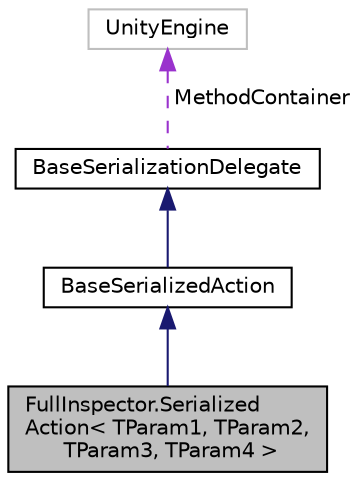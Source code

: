 digraph "FullInspector.SerializedAction&lt; TParam1, TParam2, TParam3, TParam4 &gt;"
{
  edge [fontname="Helvetica",fontsize="10",labelfontname="Helvetica",labelfontsize="10"];
  node [fontname="Helvetica",fontsize="10",shape=record];
  Node1 [label="FullInspector.Serialized\lAction\< TParam1, TParam2,\l TParam3, TParam4 \>",height=0.2,width=0.4,color="black", fillcolor="grey75", style="filled" fontcolor="black"];
  Node2 -> Node1 [dir="back",color="midnightblue",fontsize="10",style="solid",fontname="Helvetica"];
  Node2 [label="BaseSerializedAction",height=0.2,width=0.4,color="black", fillcolor="white", style="filled",URL="$class_full_inspector_1_1_modules_1_1_serializable_delegates_1_1_base_serialized_action.html"];
  Node3 -> Node2 [dir="back",color="midnightblue",fontsize="10",style="solid",fontname="Helvetica"];
  Node3 [label="BaseSerializationDelegate",height=0.2,width=0.4,color="black", fillcolor="white", style="filled",URL="$class_full_inspector_1_1_modules_1_1_serializable_delegates_1_1_base_serialization_delegate.html"];
  Node4 -> Node3 [dir="back",color="darkorchid3",fontsize="10",style="dashed",label=" MethodContainer" ,fontname="Helvetica"];
  Node4 [label="UnityEngine",height=0.2,width=0.4,color="grey75", fillcolor="white", style="filled"];
}
